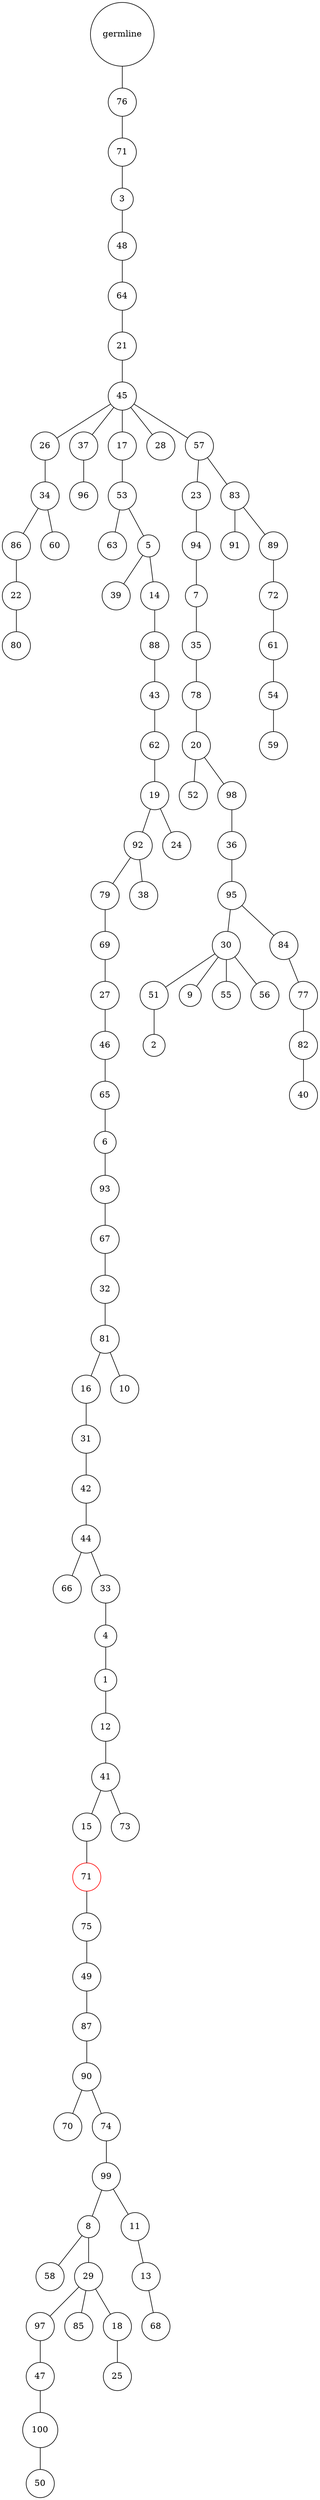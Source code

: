 graph {
	rankdir=UD;
	splines=line;
	node [shape=circle]
	"0x7fbcffb172b0" [label="germline"];
	"0x7fbcffb172e0" [label="76"];
	"0x7fbcffb172b0" -- "0x7fbcffb172e0" ;
	"0x7fbcffb17310" [label="71"];
	"0x7fbcffb172e0" -- "0x7fbcffb17310" ;
	"0x7fbcffb17340" [label="3"];
	"0x7fbcffb17310" -- "0x7fbcffb17340" ;
	"0x7fbcffb17370" [label="48"];
	"0x7fbcffb17340" -- "0x7fbcffb17370" ;
	"0x7fbcffb173a0" [label="64"];
	"0x7fbcffb17370" -- "0x7fbcffb173a0" ;
	"0x7fbcffb173d0" [label="21"];
	"0x7fbcffb173a0" -- "0x7fbcffb173d0" ;
	"0x7fbcffb17400" [label="45"];
	"0x7fbcffb173d0" -- "0x7fbcffb17400" ;
	"0x7fbcffb17430" [label="26"];
	"0x7fbcffb17400" -- "0x7fbcffb17430" ;
	"0x7fbcffb17460" [label="34"];
	"0x7fbcffb17430" -- "0x7fbcffb17460" ;
	"0x7fbcffb17490" [label="86"];
	"0x7fbcffb17460" -- "0x7fbcffb17490" ;
	"0x7fbcffb174c0" [label="22"];
	"0x7fbcffb17490" -- "0x7fbcffb174c0" ;
	"0x7fbcffb174f0" [label="80"];
	"0x7fbcffb174c0" -- "0x7fbcffb174f0" ;
	"0x7fbcffb17520" [label="60"];
	"0x7fbcffb17460" -- "0x7fbcffb17520" ;
	"0x7fbcffb17550" [label="37"];
	"0x7fbcffb17400" -- "0x7fbcffb17550" ;
	"0x7fbcffb17580" [label="96"];
	"0x7fbcffb17550" -- "0x7fbcffb17580" ;
	"0x7fbcffb175b0" [label="17"];
	"0x7fbcffb17400" -- "0x7fbcffb175b0" ;
	"0x7fbcffb175e0" [label="53"];
	"0x7fbcffb175b0" -- "0x7fbcffb175e0" ;
	"0x7fbcffb17610" [label="63"];
	"0x7fbcffb175e0" -- "0x7fbcffb17610" ;
	"0x7fbcffb17640" [label="5"];
	"0x7fbcffb175e0" -- "0x7fbcffb17640" ;
	"0x7fbcffb17670" [label="39"];
	"0x7fbcffb17640" -- "0x7fbcffb17670" ;
	"0x7fbcffb176a0" [label="14"];
	"0x7fbcffb17640" -- "0x7fbcffb176a0" ;
	"0x7fbcffb176d0" [label="88"];
	"0x7fbcffb176a0" -- "0x7fbcffb176d0" ;
	"0x7fbcffb17700" [label="43"];
	"0x7fbcffb176d0" -- "0x7fbcffb17700" ;
	"0x7fbcffb17730" [label="62"];
	"0x7fbcffb17700" -- "0x7fbcffb17730" ;
	"0x7fbcffb17760" [label="19"];
	"0x7fbcffb17730" -- "0x7fbcffb17760" ;
	"0x7fbcffb17790" [label="92"];
	"0x7fbcffb17760" -- "0x7fbcffb17790" ;
	"0x7fbcffb177c0" [label="79"];
	"0x7fbcffb17790" -- "0x7fbcffb177c0" ;
	"0x7fbcffb177f0" [label="69"];
	"0x7fbcffb177c0" -- "0x7fbcffb177f0" ;
	"0x7fbcffb17820" [label="27"];
	"0x7fbcffb177f0" -- "0x7fbcffb17820" ;
	"0x7fbcffb17850" [label="46"];
	"0x7fbcffb17820" -- "0x7fbcffb17850" ;
	"0x7fbcffb17880" [label="65"];
	"0x7fbcffb17850" -- "0x7fbcffb17880" ;
	"0x7fbcffb178b0" [label="6"];
	"0x7fbcffb17880" -- "0x7fbcffb178b0" ;
	"0x7fbcffb178e0" [label="93"];
	"0x7fbcffb178b0" -- "0x7fbcffb178e0" ;
	"0x7fbcffb17910" [label="67"];
	"0x7fbcffb178e0" -- "0x7fbcffb17910" ;
	"0x7fbcffb17940" [label="32"];
	"0x7fbcffb17910" -- "0x7fbcffb17940" ;
	"0x7fbcffb17970" [label="81"];
	"0x7fbcffb17940" -- "0x7fbcffb17970" ;
	"0x7fbcffb179a0" [label="16"];
	"0x7fbcffb17970" -- "0x7fbcffb179a0" ;
	"0x7fbcffb179d0" [label="31"];
	"0x7fbcffb179a0" -- "0x7fbcffb179d0" ;
	"0x7fbcffb17a00" [label="42"];
	"0x7fbcffb179d0" -- "0x7fbcffb17a00" ;
	"0x7fbcffb17a30" [label="44"];
	"0x7fbcffb17a00" -- "0x7fbcffb17a30" ;
	"0x7fbcffb17a60" [label="66"];
	"0x7fbcffb17a30" -- "0x7fbcffb17a60" ;
	"0x7fbcffb17a90" [label="33"];
	"0x7fbcffb17a30" -- "0x7fbcffb17a90" ;
	"0x7fbcffb17ac0" [label="4"];
	"0x7fbcffb17a90" -- "0x7fbcffb17ac0" ;
	"0x7fbcffb17af0" [label="1"];
	"0x7fbcffb17ac0" -- "0x7fbcffb17af0" ;
	"0x7fbcffb17b20" [label="12"];
	"0x7fbcffb17af0" -- "0x7fbcffb17b20" ;
	"0x7fbcffb17b50" [label="41"];
	"0x7fbcffb17b20" -- "0x7fbcffb17b50" ;
	"0x7fbcffb17b80" [label="15"];
	"0x7fbcffb17b50" -- "0x7fbcffb17b80" ;
	"0x7fbcffb17bb0" [label="71",color="red"];
	"0x7fbcffb17b80" -- "0x7fbcffb17bb0" ;
	"0x7fbcffb17be0" [label="75"];
	"0x7fbcffb17bb0" -- "0x7fbcffb17be0" ;
	"0x7fbcffb17c10" [label="49"];
	"0x7fbcffb17be0" -- "0x7fbcffb17c10" ;
	"0x7fbcffb17c40" [label="87"];
	"0x7fbcffb17c10" -- "0x7fbcffb17c40" ;
	"0x7fbcffb17c70" [label="90"];
	"0x7fbcffb17c40" -- "0x7fbcffb17c70" ;
	"0x7fbcffb17ca0" [label="70"];
	"0x7fbcffb17c70" -- "0x7fbcffb17ca0" ;
	"0x7fbcffb17cd0" [label="74"];
	"0x7fbcffb17c70" -- "0x7fbcffb17cd0" ;
	"0x7fbcffb17d00" [label="99"];
	"0x7fbcffb17cd0" -- "0x7fbcffb17d00" ;
	"0x7fbcffb17d30" [label="8"];
	"0x7fbcffb17d00" -- "0x7fbcffb17d30" ;
	"0x7fbcffb17d60" [label="58"];
	"0x7fbcffb17d30" -- "0x7fbcffb17d60" ;
	"0x7fbcffb17d90" [label="29"];
	"0x7fbcffb17d30" -- "0x7fbcffb17d90" ;
	"0x7fbcffb17dc0" [label="97"];
	"0x7fbcffb17d90" -- "0x7fbcffb17dc0" ;
	"0x7fbcffb17df0" [label="47"];
	"0x7fbcffb17dc0" -- "0x7fbcffb17df0" ;
	"0x7fbcffb17e20" [label="100"];
	"0x7fbcffb17df0" -- "0x7fbcffb17e20" ;
	"0x7fbcffb17e50" [label="50"];
	"0x7fbcffb17e20" -- "0x7fbcffb17e50" ;
	"0x7fbcffb17e80" [label="85"];
	"0x7fbcffb17d90" -- "0x7fbcffb17e80" ;
	"0x7fbcffb17eb0" [label="18"];
	"0x7fbcffb17d90" -- "0x7fbcffb17eb0" ;
	"0x7fbcffb17ee0" [label="25"];
	"0x7fbcffb17eb0" -- "0x7fbcffb17ee0" ;
	"0x7fbcffb17f10" [label="11"];
	"0x7fbcffb17d00" -- "0x7fbcffb17f10" ;
	"0x7fbcffb17f40" [label="13"];
	"0x7fbcffb17f10" -- "0x7fbcffb17f40" ;
	"0x7fbcffb17f70" [label="68"];
	"0x7fbcffb17f40" -- "0x7fbcffb17f70" ;
	"0x7fbcffb17fa0" [label="73"];
	"0x7fbcffb17b50" -- "0x7fbcffb17fa0" ;
	"0x7fbcffb17fd0" [label="10"];
	"0x7fbcffb17970" -- "0x7fbcffb17fd0" ;
	"0x7fbcffb1f040" [label="38"];
	"0x7fbcffb17790" -- "0x7fbcffb1f040" ;
	"0x7fbcffb1f070" [label="24"];
	"0x7fbcffb17760" -- "0x7fbcffb1f070" ;
	"0x7fbcffb1f0a0" [label="28"];
	"0x7fbcffb17400" -- "0x7fbcffb1f0a0" ;
	"0x7fbcffb1f0d0" [label="57"];
	"0x7fbcffb17400" -- "0x7fbcffb1f0d0" ;
	"0x7fbcffb1f100" [label="23"];
	"0x7fbcffb1f0d0" -- "0x7fbcffb1f100" ;
	"0x7fbcffb1f130" [label="94"];
	"0x7fbcffb1f100" -- "0x7fbcffb1f130" ;
	"0x7fbcffb1f160" [label="7"];
	"0x7fbcffb1f130" -- "0x7fbcffb1f160" ;
	"0x7fbcffb1f190" [label="35"];
	"0x7fbcffb1f160" -- "0x7fbcffb1f190" ;
	"0x7fbcffb1f1c0" [label="78"];
	"0x7fbcffb1f190" -- "0x7fbcffb1f1c0" ;
	"0x7fbcffb1f1f0" [label="20"];
	"0x7fbcffb1f1c0" -- "0x7fbcffb1f1f0" ;
	"0x7fbcffb1f220" [label="52"];
	"0x7fbcffb1f1f0" -- "0x7fbcffb1f220" ;
	"0x7fbcffb1f250" [label="98"];
	"0x7fbcffb1f1f0" -- "0x7fbcffb1f250" ;
	"0x7fbcffb1f280" [label="36"];
	"0x7fbcffb1f250" -- "0x7fbcffb1f280" ;
	"0x7fbcffb1f2b0" [label="95"];
	"0x7fbcffb1f280" -- "0x7fbcffb1f2b0" ;
	"0x7fbcffb1f2e0" [label="30"];
	"0x7fbcffb1f2b0" -- "0x7fbcffb1f2e0" ;
	"0x7fbcffb1f310" [label="51"];
	"0x7fbcffb1f2e0" -- "0x7fbcffb1f310" ;
	"0x7fbcffb1f340" [label="2"];
	"0x7fbcffb1f310" -- "0x7fbcffb1f340" ;
	"0x7fbcffb1f370" [label="9"];
	"0x7fbcffb1f2e0" -- "0x7fbcffb1f370" ;
	"0x7fbcffb1f3a0" [label="55"];
	"0x7fbcffb1f2e0" -- "0x7fbcffb1f3a0" ;
	"0x7fbcffb1f3d0" [label="56"];
	"0x7fbcffb1f2e0" -- "0x7fbcffb1f3d0" ;
	"0x7fbcffb1f400" [label="84"];
	"0x7fbcffb1f2b0" -- "0x7fbcffb1f400" ;
	"0x7fbcffb1f430" [label="77"];
	"0x7fbcffb1f400" -- "0x7fbcffb1f430" ;
	"0x7fbcffb1f460" [label="82"];
	"0x7fbcffb1f430" -- "0x7fbcffb1f460" ;
	"0x7fbcffb1f490" [label="40"];
	"0x7fbcffb1f460" -- "0x7fbcffb1f490" ;
	"0x7fbcffb1f4c0" [label="83"];
	"0x7fbcffb1f0d0" -- "0x7fbcffb1f4c0" ;
	"0x7fbcffb1f4f0" [label="91"];
	"0x7fbcffb1f4c0" -- "0x7fbcffb1f4f0" ;
	"0x7fbcffb1f520" [label="89"];
	"0x7fbcffb1f4c0" -- "0x7fbcffb1f520" ;
	"0x7fbcffb1f550" [label="72"];
	"0x7fbcffb1f520" -- "0x7fbcffb1f550" ;
	"0x7fbcffb1f580" [label="61"];
	"0x7fbcffb1f550" -- "0x7fbcffb1f580" ;
	"0x7fbcffb1f5b0" [label="54"];
	"0x7fbcffb1f580" -- "0x7fbcffb1f5b0" ;
	"0x7fbcffb1f5e0" [label="59"];
	"0x7fbcffb1f5b0" -- "0x7fbcffb1f5e0" ;
}
